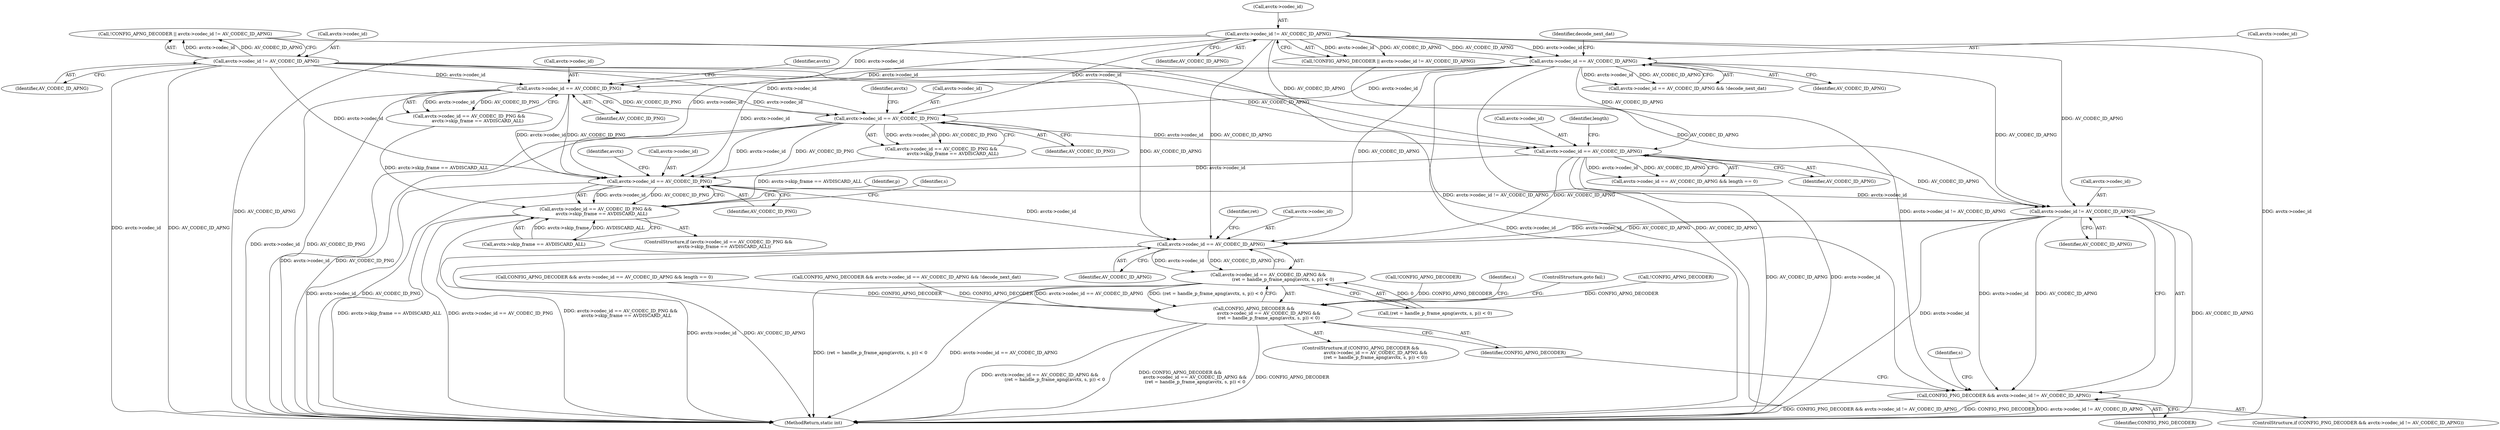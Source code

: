 digraph "0_FFmpeg_e477f09d0b3619f3d29173b2cd593e17e2d1978e@pointer" {
"1000545" [label="(Call,avctx->codec_id == AV_CODEC_ID_PNG)"];
"1000363" [label="(Call,avctx->codec_id == AV_CODEC_ID_APNG)"];
"1000337" [label="(Call,avctx->codec_id != AV_CODEC_ID_APNG)"];
"1000140" [label="(Call,avctx->codec_id == AV_CODEC_ID_PNG)"];
"1000268" [label="(Call,avctx->codec_id == AV_CODEC_ID_PNG)"];
"1000313" [label="(Call,avctx->codec_id != AV_CODEC_ID_APNG)"];
"1000160" [label="(Call,avctx->codec_id == AV_CODEC_ID_APNG)"];
"1000544" [label="(Call,avctx->codec_id == AV_CODEC_ID_PNG &&\n        avctx->skip_frame == AVDISCARD_ALL)"];
"1000759" [label="(Call,avctx->codec_id != AV_CODEC_ID_APNG)"];
"1000757" [label="(Call,CONFIG_PNG_DECODER && avctx->codec_id != AV_CODEC_ID_APNG)"];
"1000772" [label="(Call,avctx->codec_id == AV_CODEC_ID_APNG)"];
"1000771" [label="(Call,avctx->codec_id == AV_CODEC_ID_APNG &&\n                     (ret = handle_p_frame_apng(avctx, s, p)) < 0)"];
"1000769" [label="(Call,CONFIG_APNG_DECODER &&\n                     avctx->codec_id == AV_CODEC_ID_APNG &&\n                     (ret = handle_p_frame_apng(avctx, s, p)) < 0)"];
"1000160" [label="(Call,avctx->codec_id == AV_CODEC_ID_APNG)"];
"1000769" [label="(Call,CONFIG_APNG_DECODER &&\n                     avctx->codec_id == AV_CODEC_ID_APNG &&\n                     (ret = handle_p_frame_apng(avctx, s, p)) < 0)"];
"1000157" [label="(Call,CONFIG_APNG_DECODER && avctx->codec_id == AV_CODEC_ID_APNG && length == 0)"];
"1000772" [label="(Call,avctx->codec_id == AV_CODEC_ID_APNG)"];
"1000544" [label="(Call,avctx->codec_id == AV_CODEC_ID_PNG &&\n        avctx->skip_frame == AVDISCARD_ALL)"];
"1000313" [label="(Call,avctx->codec_id != AV_CODEC_ID_APNG)"];
"1000557" [label="(Identifier,p)"];
"1000779" [label="(Identifier,ret)"];
"1000759" [label="(Call,avctx->codec_id != AV_CODEC_ID_APNG)"];
"1000147" [label="(Identifier,avctx)"];
"1000360" [label="(Call,CONFIG_APNG_DECODER && avctx->codec_id == AV_CODEC_ID_APNG && !decode_next_dat)"];
"1000756" [label="(ControlStructure,if (CONFIG_PNG_DECODER && avctx->codec_id != AV_CODEC_ID_APNG))"];
"1000545" [label="(Call,avctx->codec_id == AV_CODEC_ID_PNG)"];
"1000552" [label="(Identifier,avctx)"];
"1000363" [label="(Call,avctx->codec_id == AV_CODEC_ID_APNG)"];
"1000317" [label="(Identifier,AV_CODEC_ID_APNG)"];
"1000757" [label="(Call,CONFIG_PNG_DECODER && avctx->codec_id != AV_CODEC_ID_APNG)"];
"1000335" [label="(Call,!CONFIG_APNG_DECODER)"];
"1000763" [label="(Identifier,AV_CODEC_ID_APNG)"];
"1000268" [label="(Call,avctx->codec_id == AV_CODEC_ID_PNG)"];
"1000164" [label="(Identifier,AV_CODEC_ID_APNG)"];
"1000140" [label="(Call,avctx->codec_id == AV_CODEC_ID_PNG)"];
"1000310" [label="(Call,!CONFIG_APNG_DECODER || avctx->codec_id != AV_CODEC_ID_APNG)"];
"1000765" [label="(Identifier,s)"];
"1000773" [label="(Call,avctx->codec_id)"];
"1000314" [label="(Call,avctx->codec_id)"];
"1000543" [label="(ControlStructure,if (avctx->codec_id == AV_CODEC_ID_PNG &&\n        avctx->skip_frame == AVDISCARD_ALL))"];
"1000789" [label="(Identifier,s)"];
"1000334" [label="(Call,!CONFIG_APNG_DECODER || avctx->codec_id != AV_CODEC_ID_APNG)"];
"1000550" [label="(Call,avctx->skip_frame == AVDISCARD_ALL)"];
"1000161" [label="(Call,avctx->codec_id)"];
"1000546" [label="(Call,avctx->codec_id)"];
"1000758" [label="(Identifier,CONFIG_PNG_DECODER)"];
"1000771" [label="(Call,avctx->codec_id == AV_CODEC_ID_APNG &&\n                     (ret = handle_p_frame_apng(avctx, s, p)) < 0)"];
"1000785" [label="(ControlStructure,goto fail;)"];
"1000269" [label="(Call,avctx->codec_id)"];
"1000760" [label="(Call,avctx->codec_id)"];
"1000777" [label="(Call,(ret = handle_p_frame_apng(avctx, s, p)) < 0)"];
"1000768" [label="(ControlStructure,if (CONFIG_APNG_DECODER &&\n                     avctx->codec_id == AV_CODEC_ID_APNG &&\n                     (ret = handle_p_frame_apng(avctx, s, p)) < 0))"];
"1000337" [label="(Call,avctx->codec_id != AV_CODEC_ID_APNG)"];
"1000369" [label="(Identifier,decode_next_dat)"];
"1000144" [label="(Identifier,AV_CODEC_ID_PNG)"];
"1000311" [label="(Call,!CONFIG_APNG_DECODER)"];
"1000159" [label="(Call,avctx->codec_id == AV_CODEC_ID_APNG && length == 0)"];
"1000139" [label="(Call,avctx->codec_id == AV_CODEC_ID_PNG &&\n                avctx->skip_frame == AVDISCARD_ALL)"];
"1000267" [label="(Call,avctx->codec_id == AV_CODEC_ID_PNG &&\n            avctx->skip_frame == AVDISCARD_ALL)"];
"1000275" [label="(Identifier,avctx)"];
"1000338" [label="(Call,avctx->codec_id)"];
"1000141" [label="(Call,avctx->codec_id)"];
"1000166" [label="(Identifier,length)"];
"1000549" [label="(Identifier,AV_CODEC_ID_PNG)"];
"1000272" [label="(Identifier,AV_CODEC_ID_PNG)"];
"1000367" [label="(Identifier,AV_CODEC_ID_APNG)"];
"1000828" [label="(MethodReturn,static int)"];
"1000341" [label="(Identifier,AV_CODEC_ID_APNG)"];
"1000564" [label="(Identifier,s)"];
"1000776" [label="(Identifier,AV_CODEC_ID_APNG)"];
"1000362" [label="(Call,avctx->codec_id == AV_CODEC_ID_APNG && !decode_next_dat)"];
"1000364" [label="(Call,avctx->codec_id)"];
"1000770" [label="(Identifier,CONFIG_APNG_DECODER)"];
"1000545" -> "1000544"  [label="AST: "];
"1000545" -> "1000549"  [label="CFG: "];
"1000546" -> "1000545"  [label="AST: "];
"1000549" -> "1000545"  [label="AST: "];
"1000552" -> "1000545"  [label="CFG: "];
"1000544" -> "1000545"  [label="CFG: "];
"1000545" -> "1000828"  [label="DDG: avctx->codec_id"];
"1000545" -> "1000828"  [label="DDG: AV_CODEC_ID_PNG"];
"1000545" -> "1000544"  [label="DDG: avctx->codec_id"];
"1000545" -> "1000544"  [label="DDG: AV_CODEC_ID_PNG"];
"1000363" -> "1000545"  [label="DDG: avctx->codec_id"];
"1000140" -> "1000545"  [label="DDG: avctx->codec_id"];
"1000140" -> "1000545"  [label="DDG: AV_CODEC_ID_PNG"];
"1000268" -> "1000545"  [label="DDG: avctx->codec_id"];
"1000268" -> "1000545"  [label="DDG: AV_CODEC_ID_PNG"];
"1000337" -> "1000545"  [label="DDG: avctx->codec_id"];
"1000313" -> "1000545"  [label="DDG: avctx->codec_id"];
"1000160" -> "1000545"  [label="DDG: avctx->codec_id"];
"1000545" -> "1000759"  [label="DDG: avctx->codec_id"];
"1000545" -> "1000772"  [label="DDG: avctx->codec_id"];
"1000363" -> "1000362"  [label="AST: "];
"1000363" -> "1000367"  [label="CFG: "];
"1000364" -> "1000363"  [label="AST: "];
"1000367" -> "1000363"  [label="AST: "];
"1000369" -> "1000363"  [label="CFG: "];
"1000362" -> "1000363"  [label="CFG: "];
"1000363" -> "1000828"  [label="DDG: avctx->codec_id"];
"1000363" -> "1000828"  [label="DDG: AV_CODEC_ID_APNG"];
"1000363" -> "1000140"  [label="DDG: avctx->codec_id"];
"1000363" -> "1000160"  [label="DDG: AV_CODEC_ID_APNG"];
"1000363" -> "1000268"  [label="DDG: avctx->codec_id"];
"1000363" -> "1000362"  [label="DDG: avctx->codec_id"];
"1000363" -> "1000362"  [label="DDG: AV_CODEC_ID_APNG"];
"1000337" -> "1000363"  [label="DDG: avctx->codec_id"];
"1000337" -> "1000363"  [label="DDG: AV_CODEC_ID_APNG"];
"1000363" -> "1000759"  [label="DDG: AV_CODEC_ID_APNG"];
"1000363" -> "1000772"  [label="DDG: AV_CODEC_ID_APNG"];
"1000337" -> "1000334"  [label="AST: "];
"1000337" -> "1000341"  [label="CFG: "];
"1000338" -> "1000337"  [label="AST: "];
"1000341" -> "1000337"  [label="AST: "];
"1000334" -> "1000337"  [label="CFG: "];
"1000337" -> "1000828"  [label="DDG: avctx->codec_id"];
"1000337" -> "1000828"  [label="DDG: AV_CODEC_ID_APNG"];
"1000337" -> "1000140"  [label="DDG: avctx->codec_id"];
"1000337" -> "1000160"  [label="DDG: AV_CODEC_ID_APNG"];
"1000337" -> "1000268"  [label="DDG: avctx->codec_id"];
"1000337" -> "1000334"  [label="DDG: avctx->codec_id"];
"1000337" -> "1000334"  [label="DDG: AV_CODEC_ID_APNG"];
"1000337" -> "1000759"  [label="DDG: AV_CODEC_ID_APNG"];
"1000337" -> "1000772"  [label="DDG: AV_CODEC_ID_APNG"];
"1000140" -> "1000139"  [label="AST: "];
"1000140" -> "1000144"  [label="CFG: "];
"1000141" -> "1000140"  [label="AST: "];
"1000144" -> "1000140"  [label="AST: "];
"1000147" -> "1000140"  [label="CFG: "];
"1000139" -> "1000140"  [label="CFG: "];
"1000140" -> "1000828"  [label="DDG: avctx->codec_id"];
"1000140" -> "1000828"  [label="DDG: AV_CODEC_ID_PNG"];
"1000140" -> "1000139"  [label="DDG: avctx->codec_id"];
"1000140" -> "1000139"  [label="DDG: AV_CODEC_ID_PNG"];
"1000268" -> "1000140"  [label="DDG: avctx->codec_id"];
"1000268" -> "1000140"  [label="DDG: AV_CODEC_ID_PNG"];
"1000313" -> "1000140"  [label="DDG: avctx->codec_id"];
"1000140" -> "1000160"  [label="DDG: avctx->codec_id"];
"1000268" -> "1000267"  [label="AST: "];
"1000268" -> "1000272"  [label="CFG: "];
"1000269" -> "1000268"  [label="AST: "];
"1000272" -> "1000268"  [label="AST: "];
"1000275" -> "1000268"  [label="CFG: "];
"1000267" -> "1000268"  [label="CFG: "];
"1000268" -> "1000828"  [label="DDG: avctx->codec_id"];
"1000268" -> "1000828"  [label="DDG: AV_CODEC_ID_PNG"];
"1000268" -> "1000267"  [label="DDG: avctx->codec_id"];
"1000268" -> "1000267"  [label="DDG: AV_CODEC_ID_PNG"];
"1000313" -> "1000268"  [label="DDG: avctx->codec_id"];
"1000313" -> "1000310"  [label="AST: "];
"1000313" -> "1000317"  [label="CFG: "];
"1000314" -> "1000313"  [label="AST: "];
"1000317" -> "1000313"  [label="AST: "];
"1000310" -> "1000313"  [label="CFG: "];
"1000313" -> "1000828"  [label="DDG: avctx->codec_id"];
"1000313" -> "1000828"  [label="DDG: AV_CODEC_ID_APNG"];
"1000313" -> "1000160"  [label="DDG: AV_CODEC_ID_APNG"];
"1000313" -> "1000310"  [label="DDG: avctx->codec_id"];
"1000313" -> "1000310"  [label="DDG: AV_CODEC_ID_APNG"];
"1000313" -> "1000759"  [label="DDG: AV_CODEC_ID_APNG"];
"1000313" -> "1000772"  [label="DDG: AV_CODEC_ID_APNG"];
"1000160" -> "1000159"  [label="AST: "];
"1000160" -> "1000164"  [label="CFG: "];
"1000161" -> "1000160"  [label="AST: "];
"1000164" -> "1000160"  [label="AST: "];
"1000166" -> "1000160"  [label="CFG: "];
"1000159" -> "1000160"  [label="CFG: "];
"1000160" -> "1000828"  [label="DDG: AV_CODEC_ID_APNG"];
"1000160" -> "1000828"  [label="DDG: avctx->codec_id"];
"1000160" -> "1000159"  [label="DDG: avctx->codec_id"];
"1000160" -> "1000159"  [label="DDG: AV_CODEC_ID_APNG"];
"1000160" -> "1000759"  [label="DDG: AV_CODEC_ID_APNG"];
"1000160" -> "1000772"  [label="DDG: AV_CODEC_ID_APNG"];
"1000544" -> "1000543"  [label="AST: "];
"1000544" -> "1000550"  [label="CFG: "];
"1000550" -> "1000544"  [label="AST: "];
"1000557" -> "1000544"  [label="CFG: "];
"1000564" -> "1000544"  [label="CFG: "];
"1000544" -> "1000828"  [label="DDG: avctx->skip_frame == AVDISCARD_ALL"];
"1000544" -> "1000828"  [label="DDG: avctx->codec_id == AV_CODEC_ID_PNG"];
"1000544" -> "1000828"  [label="DDG: avctx->codec_id == AV_CODEC_ID_PNG &&\n        avctx->skip_frame == AVDISCARD_ALL"];
"1000267" -> "1000544"  [label="DDG: avctx->skip_frame == AVDISCARD_ALL"];
"1000139" -> "1000544"  [label="DDG: avctx->skip_frame == AVDISCARD_ALL"];
"1000550" -> "1000544"  [label="DDG: avctx->skip_frame"];
"1000550" -> "1000544"  [label="DDG: AVDISCARD_ALL"];
"1000759" -> "1000757"  [label="AST: "];
"1000759" -> "1000763"  [label="CFG: "];
"1000760" -> "1000759"  [label="AST: "];
"1000763" -> "1000759"  [label="AST: "];
"1000757" -> "1000759"  [label="CFG: "];
"1000759" -> "1000828"  [label="DDG: avctx->codec_id"];
"1000759" -> "1000828"  [label="DDG: AV_CODEC_ID_APNG"];
"1000759" -> "1000757"  [label="DDG: avctx->codec_id"];
"1000759" -> "1000757"  [label="DDG: AV_CODEC_ID_APNG"];
"1000759" -> "1000772"  [label="DDG: avctx->codec_id"];
"1000759" -> "1000772"  [label="DDG: AV_CODEC_ID_APNG"];
"1000757" -> "1000756"  [label="AST: "];
"1000757" -> "1000758"  [label="CFG: "];
"1000758" -> "1000757"  [label="AST: "];
"1000765" -> "1000757"  [label="CFG: "];
"1000770" -> "1000757"  [label="CFG: "];
"1000757" -> "1000828"  [label="DDG: CONFIG_PNG_DECODER && avctx->codec_id != AV_CODEC_ID_APNG"];
"1000757" -> "1000828"  [label="DDG: CONFIG_PNG_DECODER"];
"1000757" -> "1000828"  [label="DDG: avctx->codec_id != AV_CODEC_ID_APNG"];
"1000310" -> "1000757"  [label="DDG: avctx->codec_id != AV_CODEC_ID_APNG"];
"1000334" -> "1000757"  [label="DDG: avctx->codec_id != AV_CODEC_ID_APNG"];
"1000772" -> "1000771"  [label="AST: "];
"1000772" -> "1000776"  [label="CFG: "];
"1000773" -> "1000772"  [label="AST: "];
"1000776" -> "1000772"  [label="AST: "];
"1000779" -> "1000772"  [label="CFG: "];
"1000771" -> "1000772"  [label="CFG: "];
"1000772" -> "1000828"  [label="DDG: avctx->codec_id"];
"1000772" -> "1000828"  [label="DDG: AV_CODEC_ID_APNG"];
"1000772" -> "1000771"  [label="DDG: avctx->codec_id"];
"1000772" -> "1000771"  [label="DDG: AV_CODEC_ID_APNG"];
"1000771" -> "1000769"  [label="AST: "];
"1000771" -> "1000777"  [label="CFG: "];
"1000777" -> "1000771"  [label="AST: "];
"1000769" -> "1000771"  [label="CFG: "];
"1000771" -> "1000828"  [label="DDG: (ret = handle_p_frame_apng(avctx, s, p)) < 0"];
"1000771" -> "1000828"  [label="DDG: avctx->codec_id == AV_CODEC_ID_APNG"];
"1000771" -> "1000769"  [label="DDG: avctx->codec_id == AV_CODEC_ID_APNG"];
"1000771" -> "1000769"  [label="DDG: (ret = handle_p_frame_apng(avctx, s, p)) < 0"];
"1000777" -> "1000771"  [label="DDG: 0"];
"1000769" -> "1000768"  [label="AST: "];
"1000769" -> "1000770"  [label="CFG: "];
"1000770" -> "1000769"  [label="AST: "];
"1000785" -> "1000769"  [label="CFG: "];
"1000789" -> "1000769"  [label="CFG: "];
"1000769" -> "1000828"  [label="DDG: CONFIG_APNG_DECODER &&\n                     avctx->codec_id == AV_CODEC_ID_APNG &&\n                     (ret = handle_p_frame_apng(avctx, s, p)) < 0"];
"1000769" -> "1000828"  [label="DDG: CONFIG_APNG_DECODER"];
"1000769" -> "1000828"  [label="DDG: avctx->codec_id == AV_CODEC_ID_APNG &&\n                     (ret = handle_p_frame_apng(avctx, s, p)) < 0"];
"1000311" -> "1000769"  [label="DDG: CONFIG_APNG_DECODER"];
"1000335" -> "1000769"  [label="DDG: CONFIG_APNG_DECODER"];
"1000360" -> "1000769"  [label="DDG: CONFIG_APNG_DECODER"];
"1000157" -> "1000769"  [label="DDG: CONFIG_APNG_DECODER"];
}
